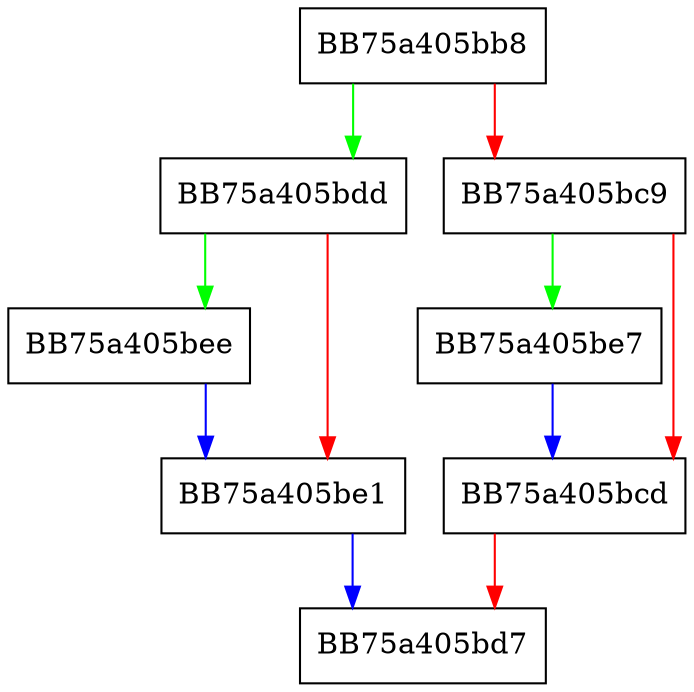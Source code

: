 digraph GetDynamic {
  node [shape="box"];
  graph [splines=ortho];
  BB75a405bb8 -> BB75a405bdd [color="green"];
  BB75a405bb8 -> BB75a405bc9 [color="red"];
  BB75a405bc9 -> BB75a405be7 [color="green"];
  BB75a405bc9 -> BB75a405bcd [color="red"];
  BB75a405bcd -> BB75a405bd7 [color="red"];
  BB75a405bdd -> BB75a405bee [color="green"];
  BB75a405bdd -> BB75a405be1 [color="red"];
  BB75a405be1 -> BB75a405bd7 [color="blue"];
  BB75a405be7 -> BB75a405bcd [color="blue"];
  BB75a405bee -> BB75a405be1 [color="blue"];
}